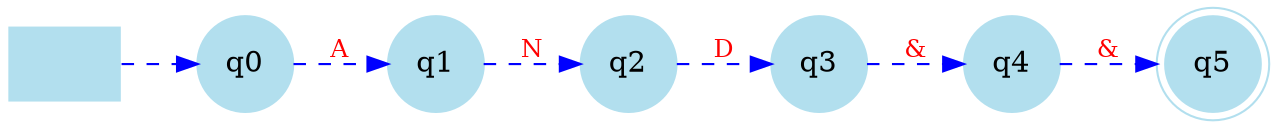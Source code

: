 digraph "automathon/Lógicos/automata_13_token" {
	graph [rankdir=LR]
	node [color=lightblue2 shape=circle style=filled]
	edge [color=blue fontcolor=red fontsize=12 style=dashed]
	"" [label="" shape=plaintext]
	q5 [label=q5 shape=doublecircle]
	q4 [label=q4 shape=circle]
	q2 [label=q2 shape=circle]
	q1 [label=q1 shape=circle]
	q0 [label=q0 shape=circle]
	q3 [label=q3 shape=circle]
	"" -> q0 [label=""]
	q0 -> q1 [label=A]
	q1 -> q2 [label=N]
	q2 -> q3 [label=D]
	q3 -> q4 [label="&"]
	q4 -> q5 [label="&"]
}
